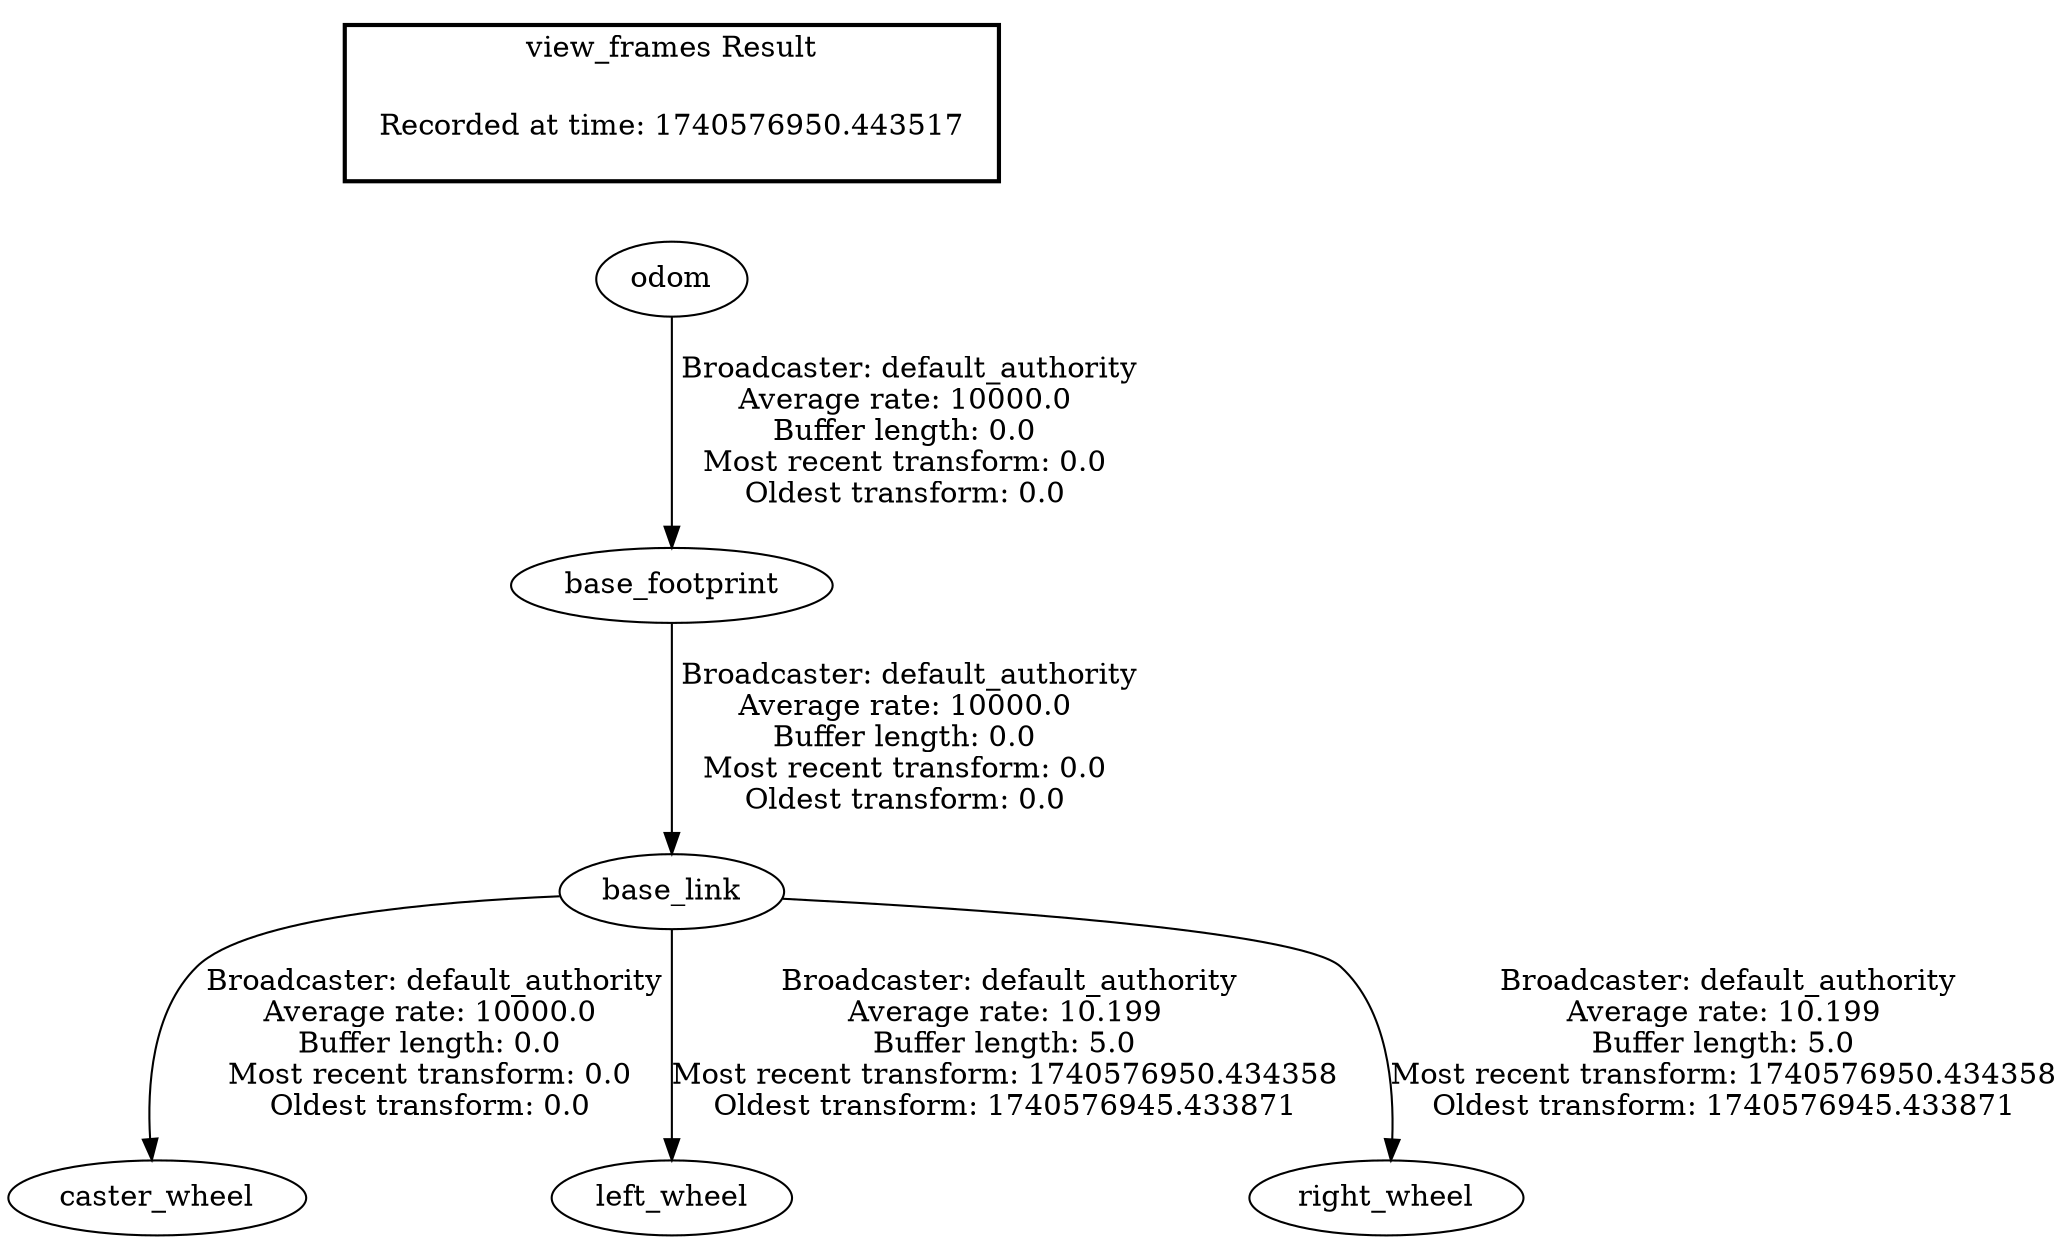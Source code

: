 digraph G {
"base_footprint" -> "base_link"[label=" Broadcaster: default_authority\nAverage rate: 10000.0\nBuffer length: 0.0\nMost recent transform: 0.0\nOldest transform: 0.0\n"];
"odom" -> "base_footprint"[label=" Broadcaster: default_authority\nAverage rate: 10000.0\nBuffer length: 0.0\nMost recent transform: 0.0\nOldest transform: 0.0\n"];
"base_link" -> "caster_wheel"[label=" Broadcaster: default_authority\nAverage rate: 10000.0\nBuffer length: 0.0\nMost recent transform: 0.0\nOldest transform: 0.0\n"];
"base_link" -> "left_wheel"[label=" Broadcaster: default_authority\nAverage rate: 10.199\nBuffer length: 5.0\nMost recent transform: 1740576950.434358\nOldest transform: 1740576945.433871\n"];
"base_link" -> "right_wheel"[label=" Broadcaster: default_authority\nAverage rate: 10.199\nBuffer length: 5.0\nMost recent transform: 1740576950.434358\nOldest transform: 1740576945.433871\n"];
edge [style=invis];
 subgraph cluster_legend { style=bold; color=black; label ="view_frames Result";
"Recorded at time: 1740576950.443517"[ shape=plaintext ] ;
}->"odom";
}